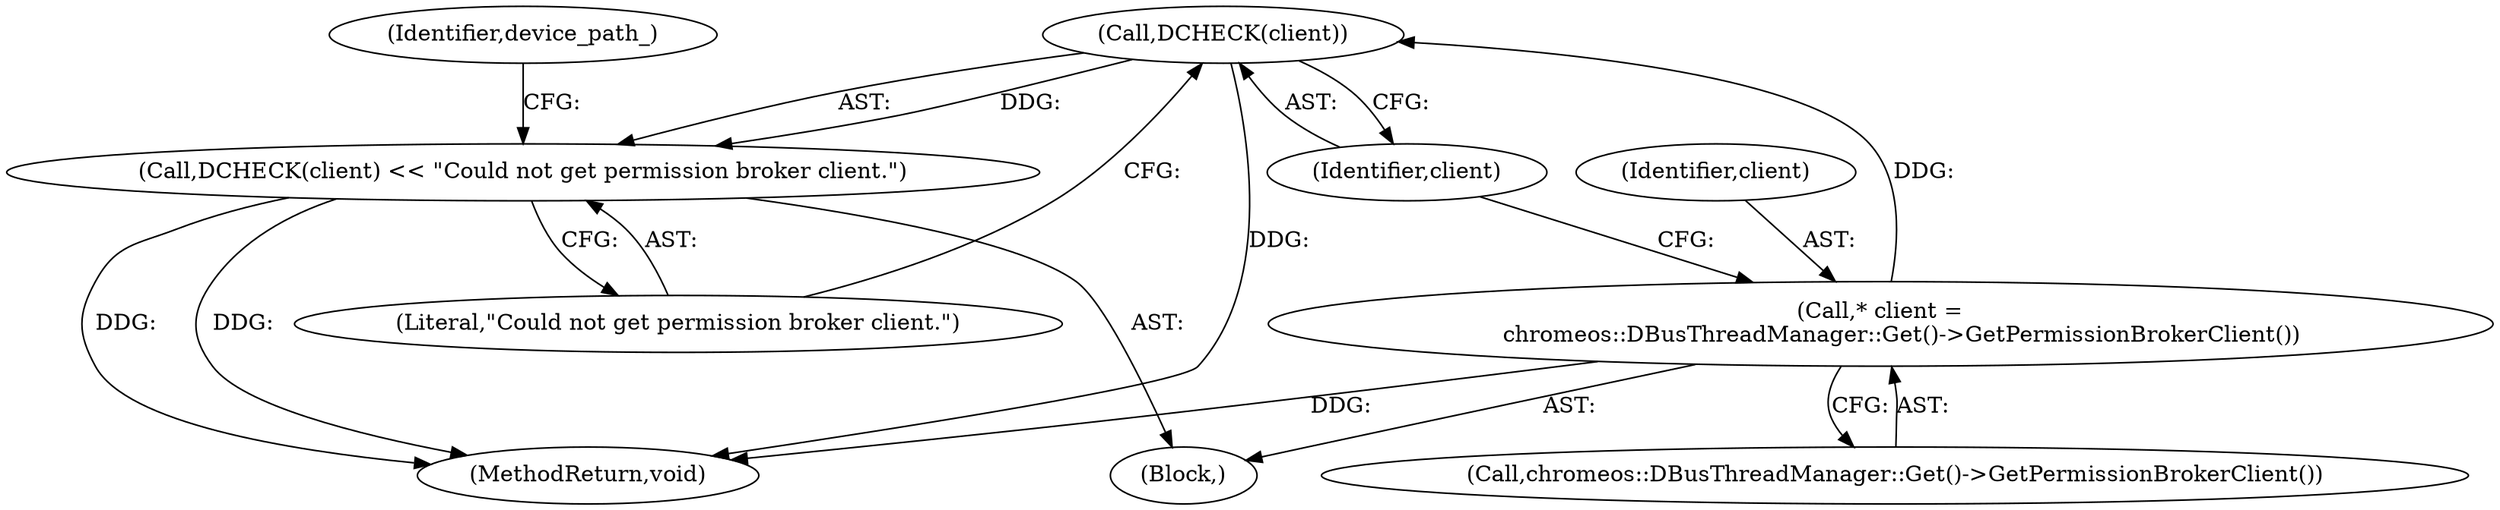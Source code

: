 digraph "1_Chrome_0ebe983f1cfdd383a4954127f564b83a4fe4992f_1@pointer" {
"1000109" [label="(Call,DCHECK(client))"];
"1000105" [label="(Call,* client =\n      chromeos::DBusThreadManager::Get()->GetPermissionBrokerClient())"];
"1000108" [label="(Call,DCHECK(client) << \"Could not get permission broker client.\")"];
"1000105" [label="(Call,* client =\n      chromeos::DBusThreadManager::Get()->GetPermissionBrokerClient())"];
"1000110" [label="(Identifier,client)"];
"1000103" [label="(Block,)"];
"1000111" [label="(Literal,\"Could not get permission broker client.\")"];
"1000109" [label="(Call,DCHECK(client))"];
"1000107" [label="(Call,chromeos::DBusThreadManager::Get()->GetPermissionBrokerClient())"];
"1000120" [label="(MethodReturn,void)"];
"1000113" [label="(Identifier,device_path_)"];
"1000106" [label="(Identifier,client)"];
"1000108" [label="(Call,DCHECK(client) << \"Could not get permission broker client.\")"];
"1000109" -> "1000108"  [label="AST: "];
"1000109" -> "1000110"  [label="CFG: "];
"1000110" -> "1000109"  [label="AST: "];
"1000111" -> "1000109"  [label="CFG: "];
"1000109" -> "1000120"  [label="DDG: "];
"1000109" -> "1000108"  [label="DDG: "];
"1000105" -> "1000109"  [label="DDG: "];
"1000105" -> "1000103"  [label="AST: "];
"1000105" -> "1000107"  [label="CFG: "];
"1000106" -> "1000105"  [label="AST: "];
"1000107" -> "1000105"  [label="AST: "];
"1000110" -> "1000105"  [label="CFG: "];
"1000105" -> "1000120"  [label="DDG: "];
"1000108" -> "1000103"  [label="AST: "];
"1000108" -> "1000111"  [label="CFG: "];
"1000111" -> "1000108"  [label="AST: "];
"1000113" -> "1000108"  [label="CFG: "];
"1000108" -> "1000120"  [label="DDG: "];
"1000108" -> "1000120"  [label="DDG: "];
}
